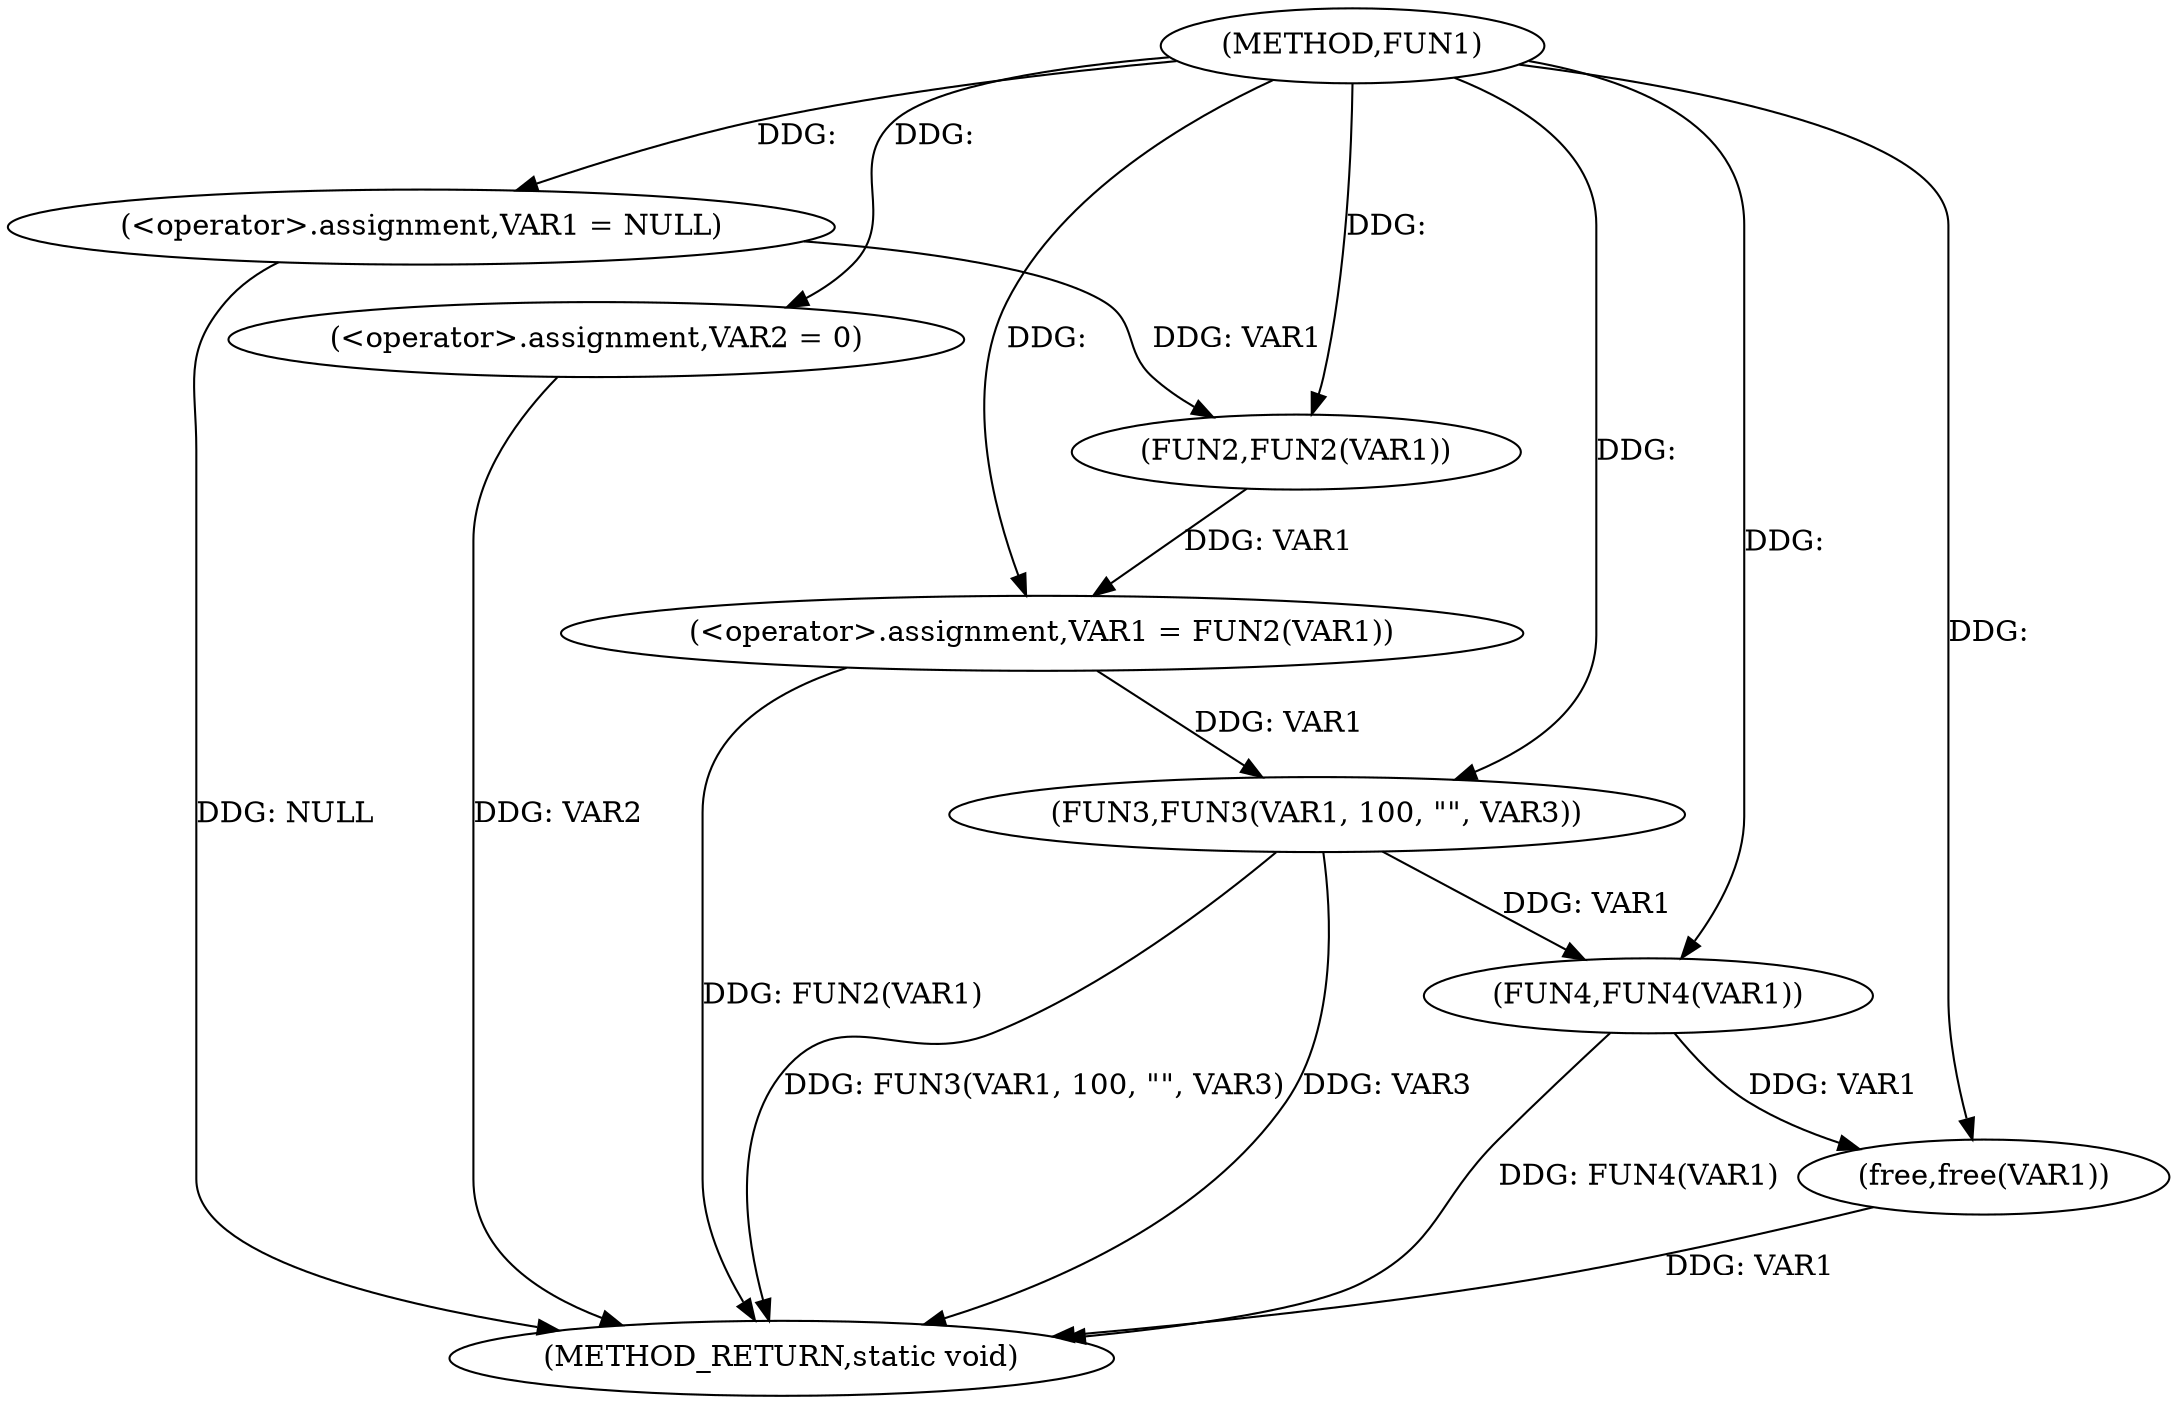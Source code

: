 digraph FUN1 {  
"1000100" [label = "(METHOD,FUN1)" ]
"1000124" [label = "(METHOD_RETURN,static void)" ]
"1000103" [label = "(<operator>.assignment,VAR1 = NULL)" ]
"1000106" [label = "(<operator>.assignment,VAR2 = 0)" ]
"1000109" [label = "(<operator>.assignment,VAR1 = FUN2(VAR1))" ]
"1000111" [label = "(FUN2,FUN2(VAR1))" ]
"1000115" [label = "(FUN3,FUN3(VAR1, 100, \"\", VAR3))" ]
"1000120" [label = "(FUN4,FUN4(VAR1))" ]
"1000122" [label = "(free,free(VAR1))" ]
  "1000106" -> "1000124"  [ label = "DDG: VAR2"] 
  "1000103" -> "1000124"  [ label = "DDG: NULL"] 
  "1000122" -> "1000124"  [ label = "DDG: VAR1"] 
  "1000115" -> "1000124"  [ label = "DDG: FUN3(VAR1, 100, \"\", VAR3)"] 
  "1000120" -> "1000124"  [ label = "DDG: FUN4(VAR1)"] 
  "1000115" -> "1000124"  [ label = "DDG: VAR3"] 
  "1000109" -> "1000124"  [ label = "DDG: FUN2(VAR1)"] 
  "1000100" -> "1000103"  [ label = "DDG: "] 
  "1000100" -> "1000106"  [ label = "DDG: "] 
  "1000111" -> "1000109"  [ label = "DDG: VAR1"] 
  "1000100" -> "1000109"  [ label = "DDG: "] 
  "1000103" -> "1000111"  [ label = "DDG: VAR1"] 
  "1000100" -> "1000111"  [ label = "DDG: "] 
  "1000109" -> "1000115"  [ label = "DDG: VAR1"] 
  "1000100" -> "1000115"  [ label = "DDG: "] 
  "1000115" -> "1000120"  [ label = "DDG: VAR1"] 
  "1000100" -> "1000120"  [ label = "DDG: "] 
  "1000120" -> "1000122"  [ label = "DDG: VAR1"] 
  "1000100" -> "1000122"  [ label = "DDG: "] 
}
